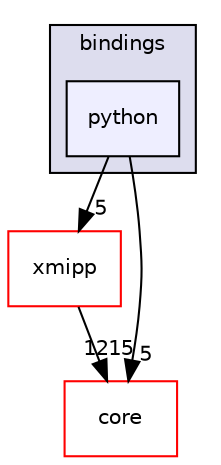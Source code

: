 digraph "xmippCore/bindings/python" {
  compound=true
  node [ fontsize="10", fontname="Helvetica"];
  edge [ labelfontsize="10", labelfontname="Helvetica"];
  subgraph clusterdir_a2056f6b2a33d9286a94da4743652b84 {
    graph [ bgcolor="#ddddee", pencolor="black", label="bindings" fontname="Helvetica", fontsize="10", URL="dir_a2056f6b2a33d9286a94da4743652b84.html"]
  dir_16252896b1439a234823b87c64e67050 [shape=box, label="python", style="filled", fillcolor="#eeeeff", pencolor="black", URL="dir_16252896b1439a234823b87c64e67050.html"];
  }
  dir_5bce755d3f27cf36e7d1a940cfd4182d [shape=box label="xmipp" fillcolor="white" style="filled" color="red" URL="dir_5bce755d3f27cf36e7d1a940cfd4182d.html"];
  dir_7b263f08efd4b5bafd60790250e211a5 [shape=box label="core" fillcolor="white" style="filled" color="red" URL="dir_7b263f08efd4b5bafd60790250e211a5.html"];
  dir_5bce755d3f27cf36e7d1a940cfd4182d->dir_7b263f08efd4b5bafd60790250e211a5 [headlabel="1215", labeldistance=1.5 headhref="dir_000021_000269.html"];
  dir_16252896b1439a234823b87c64e67050->dir_5bce755d3f27cf36e7d1a940cfd4182d [headlabel="5", labeldistance=1.5 headhref="dir_000259_000021.html"];
  dir_16252896b1439a234823b87c64e67050->dir_7b263f08efd4b5bafd60790250e211a5 [headlabel="5", labeldistance=1.5 headhref="dir_000259_000269.html"];
}
